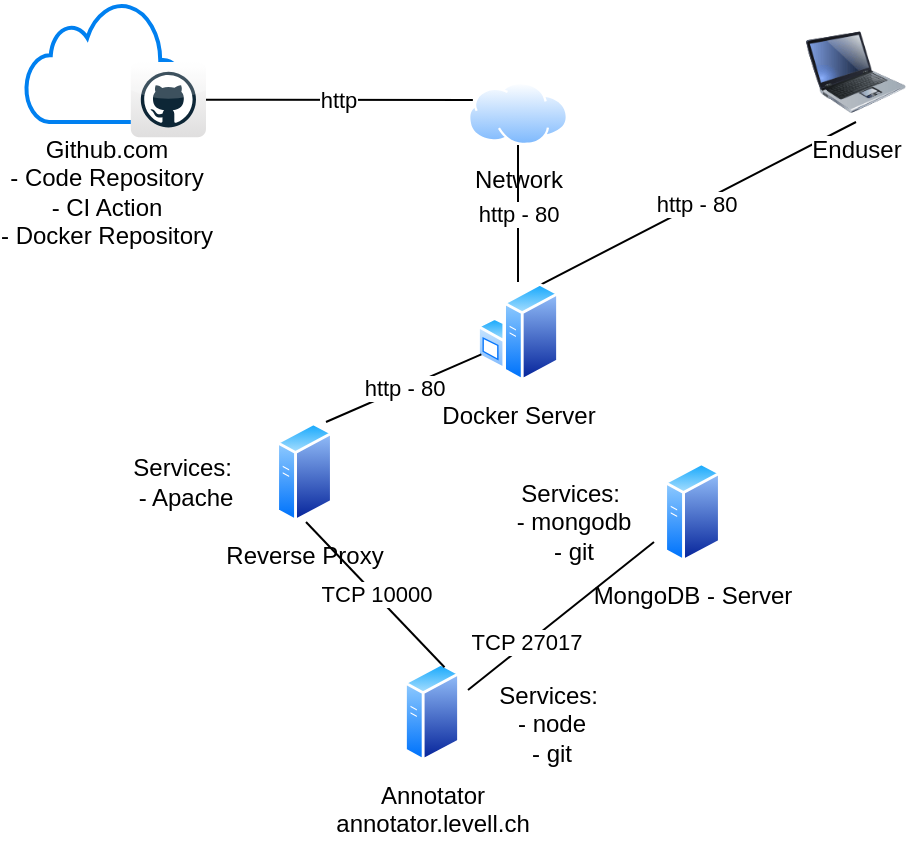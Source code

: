 <mxfile version="14.2.4" type="device"><diagram id="qQyZ8xjQyn53162heen1" name="ArchitectureStreetmix"><mxGraphModel dx="981" dy="526" grid="1" gridSize="10" guides="1" tooltips="1" connect="1" arrows="1" fold="1" page="1" pageScale="1" pageWidth="827" pageHeight="1169" math="0" shadow="0"><root><mxCell id="0"/><mxCell id="1" parent="0"/><mxCell id="xGSNrmrUGxU22n3Plld6-2" value="Github.com&lt;br&gt;- Code Repository&lt;br&gt;- CI Action&lt;br&gt;- Docker Repository" style="html=1;verticalLabelPosition=bottom;align=center;labelBackgroundColor=#ffffff;verticalAlign=top;strokeWidth=2;strokeColor=#0080F0;shadow=0;dashed=0;shape=mxgraph.ios7.icons.cloud;" parent="1" vertex="1"><mxGeometry x="40" y="30" width="80" height="60" as="geometry"/></mxCell><mxCell id="bwkLOHPXvYRfPx8KMNF--1" value="MongoDB - Server" style="aspect=fixed;perimeter=ellipsePerimeter;html=1;align=center;shadow=0;dashed=0;spacingTop=3;image;image=img/lib/active_directory/generic_server.svg;fontFamily=Helvetica;fontSize=12;fontColor=#000000;strokeColor=#000000;fillColor=#ffffff;" parent="1" vertex="1"><mxGeometry x="354" y="260" width="38.5" height="50" as="geometry"/></mxCell><mxCell id="bwkLOHPXvYRfPx8KMNF--3" value="Network" style="aspect=fixed;perimeter=ellipsePerimeter;html=1;align=center;shadow=0;dashed=0;spacingTop=3;image;image=img/lib/active_directory/internet_cloud.svg;" parent="1" vertex="1"><mxGeometry x="261" y="70" width="50" height="31.5" as="geometry"/></mxCell><mxCell id="bwkLOHPXvYRfPx8KMNF--6" value="http - 80" style="endArrow=none;html=1;entryX=0.5;entryY=1;entryDx=0;entryDy=0;exitX=0.5;exitY=0;exitDx=0;exitDy=0;" parent="1" source="xGSNrmrUGxU22n3Plld6-11" target="bwkLOHPXvYRfPx8KMNF--3" edge="1"><mxGeometry width="50" height="50" relative="1" as="geometry"><mxPoint x="390" y="430" as="sourcePoint"/><mxPoint x="440" y="380" as="targetPoint"/></mxGeometry></mxCell><mxCell id="bwkLOHPXvYRfPx8KMNF--9" value="Services:&amp;nbsp;&lt;br&gt;- mongodb&lt;br&gt;- git" style="text;html=1;strokeColor=none;fillColor=none;align=center;verticalAlign=middle;whiteSpace=wrap;rounded=0;" parent="1" vertex="1"><mxGeometry x="274" y="280" width="80" height="20" as="geometry"/></mxCell><mxCell id="bwkLOHPXvYRfPx8KMNF--13" value="http - 80" style="edgeStyle=none;rounded=0;orthogonalLoop=1;jettySize=auto;html=1;exitX=0.5;exitY=1;exitDx=0;exitDy=0;entryX=0.75;entryY=0;entryDx=0;entryDy=0;endArrow=none;endFill=0;" parent="1" source="bwkLOHPXvYRfPx8KMNF--12" target="xGSNrmrUGxU22n3Plld6-11" edge="1"><mxGeometry relative="1" as="geometry"><mxPoint x="300" y="150" as="targetPoint"/></mxGeometry></mxCell><mxCell id="bwkLOHPXvYRfPx8KMNF--12" value="Enduser" style="image;html=1;image=img/lib/clip_art/computers/Laptop_128x128.png" parent="1" vertex="1"><mxGeometry x="430" y="40" width="50" height="50" as="geometry"/></mxCell><mxCell id="xGSNrmrUGxU22n3Plld6-1" value="" style="dashed=0;outlineConnect=0;html=1;align=center;labelPosition=center;verticalLabelPosition=bottom;verticalAlign=top;shape=mxgraph.webicons.github;gradientColor=#DFDEDE" parent="1" vertex="1"><mxGeometry x="92.4" y="60" width="37.6" height="37.6" as="geometry"/></mxCell><mxCell id="xGSNrmrUGxU22n3Plld6-4" value="http" style="endArrow=none;html=1;entryX=0;entryY=0.25;entryDx=0;entryDy=0;" parent="1" source="xGSNrmrUGxU22n3Plld6-1" target="bwkLOHPXvYRfPx8KMNF--3" edge="1"><mxGeometry width="50" height="50" relative="1" as="geometry"><mxPoint x="200" y="60" as="sourcePoint"/><mxPoint x="250" y="10" as="targetPoint"/></mxGeometry></mxCell><mxCell id="xGSNrmrUGxU22n3Plld6-7" value="" style="shape=image;html=1;verticalAlign=top;verticalLabelPosition=bottom;labelBackgroundColor=#ffffff;imageAspect=0;aspect=fixed;image=https://cdn4.iconfinder.com/data/icons/logos-and-brands/512/97_Docker_logo_logos-128.png" parent="1" vertex="1"><mxGeometry x="374" y="280" width="40" height="40" as="geometry"/></mxCell><mxCell id="xGSNrmrUGxU22n3Plld6-11" value="Docker Server" style="aspect=fixed;perimeter=ellipsePerimeter;html=1;align=center;shadow=0;dashed=0;spacingTop=3;image;image=img/lib/active_directory/windows_server.svg;" parent="1" vertex="1"><mxGeometry x="265.5" y="170" width="41" height="50" as="geometry"/></mxCell><mxCell id="QuTFtS9bsJGcm6fhiU_C-5" value="Reverse Proxy" style="aspect=fixed;perimeter=ellipsePerimeter;html=1;align=center;shadow=0;dashed=0;spacingTop=3;image;image=img/lib/active_directory/generic_server.svg;fontFamily=Helvetica;fontSize=12;fontColor=#000000;strokeColor=#000000;fillColor=#ffffff;" parent="1" vertex="1"><mxGeometry x="160" y="240" width="38.5" height="50" as="geometry"/></mxCell><mxCell id="QuTFtS9bsJGcm6fhiU_C-6" value="Services:&amp;nbsp;&lt;br&gt;- Apache" style="text;html=1;strokeColor=none;fillColor=none;align=center;verticalAlign=middle;whiteSpace=wrap;rounded=0;" parent="1" vertex="1"><mxGeometry x="80" y="260" width="80" height="20" as="geometry"/></mxCell><mxCell id="QuTFtS9bsJGcm6fhiU_C-7" value="" style="shape=image;html=1;verticalAlign=top;verticalLabelPosition=bottom;labelBackgroundColor=#ffffff;imageAspect=0;aspect=fixed;image=https://cdn4.iconfinder.com/data/icons/logos-and-brands/512/97_Docker_logo_logos-128.png" parent="1" vertex="1"><mxGeometry x="180" y="260" width="40" height="40" as="geometry"/></mxCell><mxCell id="QuTFtS9bsJGcm6fhiU_C-8" value="http - 80" style="edgeStyle=none;rounded=0;orthogonalLoop=1;jettySize=auto;html=1;exitX=0;exitY=0.75;exitDx=0;exitDy=0;endArrow=none;endFill=0;" parent="1" source="xGSNrmrUGxU22n3Plld6-11" edge="1"><mxGeometry relative="1" as="geometry"><mxPoint x="190" y="240" as="targetPoint"/><mxPoint x="465" y="100" as="sourcePoint"/></mxGeometry></mxCell><mxCell id="QuTFtS9bsJGcm6fhiU_C-24" value="TCP 27017" style="endArrow=none;html=1;entryX=1;entryY=1;entryDx=0;entryDy=0;exitX=0.5;exitY=0;exitDx=0;exitDy=0;endFill=0;" parent="1" source="rcMHL3AEwqbU8SLvDK9r-3" target="bwkLOHPXvYRfPx8KMNF--9" edge="1"><mxGeometry x="-0.367" y="1" width="50" height="50" relative="1" as="geometry"><mxPoint x="199.899" y="428.322" as="sourcePoint"/><mxPoint x="448" y="311" as="targetPoint"/><mxPoint as="offset"/></mxGeometry></mxCell><mxCell id="rcMHL3AEwqbU8SLvDK9r-1" value="Annotator&lt;br&gt;annotator.levell.ch" style="aspect=fixed;perimeter=ellipsePerimeter;html=1;align=center;shadow=0;dashed=0;spacingTop=3;image;image=img/lib/active_directory/generic_server.svg;" parent="1" vertex="1"><mxGeometry x="229" y="360" width="28.0" height="50" as="geometry"/></mxCell><mxCell id="rcMHL3AEwqbU8SLvDK9r-2" value="Services:&amp;nbsp;&lt;br&gt;- node&lt;br&gt;- git" style="text;html=1;strokeColor=none;fillColor=none;align=center;verticalAlign=middle;whiteSpace=wrap;rounded=0;" parent="1" vertex="1"><mxGeometry x="263" y="381" width="80" height="20" as="geometry"/></mxCell><mxCell id="rcMHL3AEwqbU8SLvDK9r-3" value="" style="shape=image;html=1;verticalAlign=top;verticalLabelPosition=bottom;labelBackgroundColor=#ffffff;imageAspect=0;aspect=fixed;image=https://cdn4.iconfinder.com/data/icons/logos-and-brands/512/97_Docker_logo_logos-128.png" parent="1" vertex="1"><mxGeometry x="241" y="374" width="40" height="40" as="geometry"/></mxCell><mxCell id="rcMHL3AEwqbU8SLvDK9r-4" value="TCP 10000" style="endArrow=none;html=1;entryX=0;entryY=0.75;entryDx=0;entryDy=0;endFill=0;exitX=0.75;exitY=0;exitDx=0;exitDy=0;" parent="1" source="rcMHL3AEwqbU8SLvDK9r-1" target="QuTFtS9bsJGcm6fhiU_C-7" edge="1"><mxGeometry width="50" height="50" relative="1" as="geometry"><mxPoint x="74" y="431" as="sourcePoint"/><mxPoint x="175.727" y="292.793" as="targetPoint"/></mxGeometry></mxCell></root></mxGraphModel></diagram></mxfile>